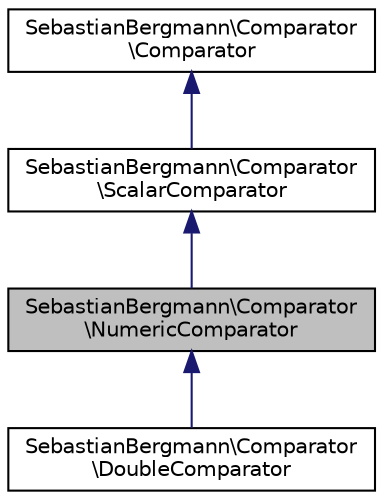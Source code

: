 digraph "SebastianBergmann\Comparator\NumericComparator"
{
  edge [fontname="Helvetica",fontsize="10",labelfontname="Helvetica",labelfontsize="10"];
  node [fontname="Helvetica",fontsize="10",shape=record];
  Node0 [label="SebastianBergmann\\Comparator\l\\NumericComparator",height=0.2,width=0.4,color="black", fillcolor="grey75", style="filled", fontcolor="black"];
  Node1 -> Node0 [dir="back",color="midnightblue",fontsize="10",style="solid",fontname="Helvetica"];
  Node1 [label="SebastianBergmann\\Comparator\l\\ScalarComparator",height=0.2,width=0.4,color="black", fillcolor="white", style="filled",URL="$classSebastianBergmann_1_1Comparator_1_1ScalarComparator.html"];
  Node2 -> Node1 [dir="back",color="midnightblue",fontsize="10",style="solid",fontname="Helvetica"];
  Node2 [label="SebastianBergmann\\Comparator\l\\Comparator",height=0.2,width=0.4,color="black", fillcolor="white", style="filled",URL="$classSebastianBergmann_1_1Comparator_1_1Comparator.html"];
  Node0 -> Node3 [dir="back",color="midnightblue",fontsize="10",style="solid",fontname="Helvetica"];
  Node3 [label="SebastianBergmann\\Comparator\l\\DoubleComparator",height=0.2,width=0.4,color="black", fillcolor="white", style="filled",URL="$classSebastianBergmann_1_1Comparator_1_1DoubleComparator.html"];
}

